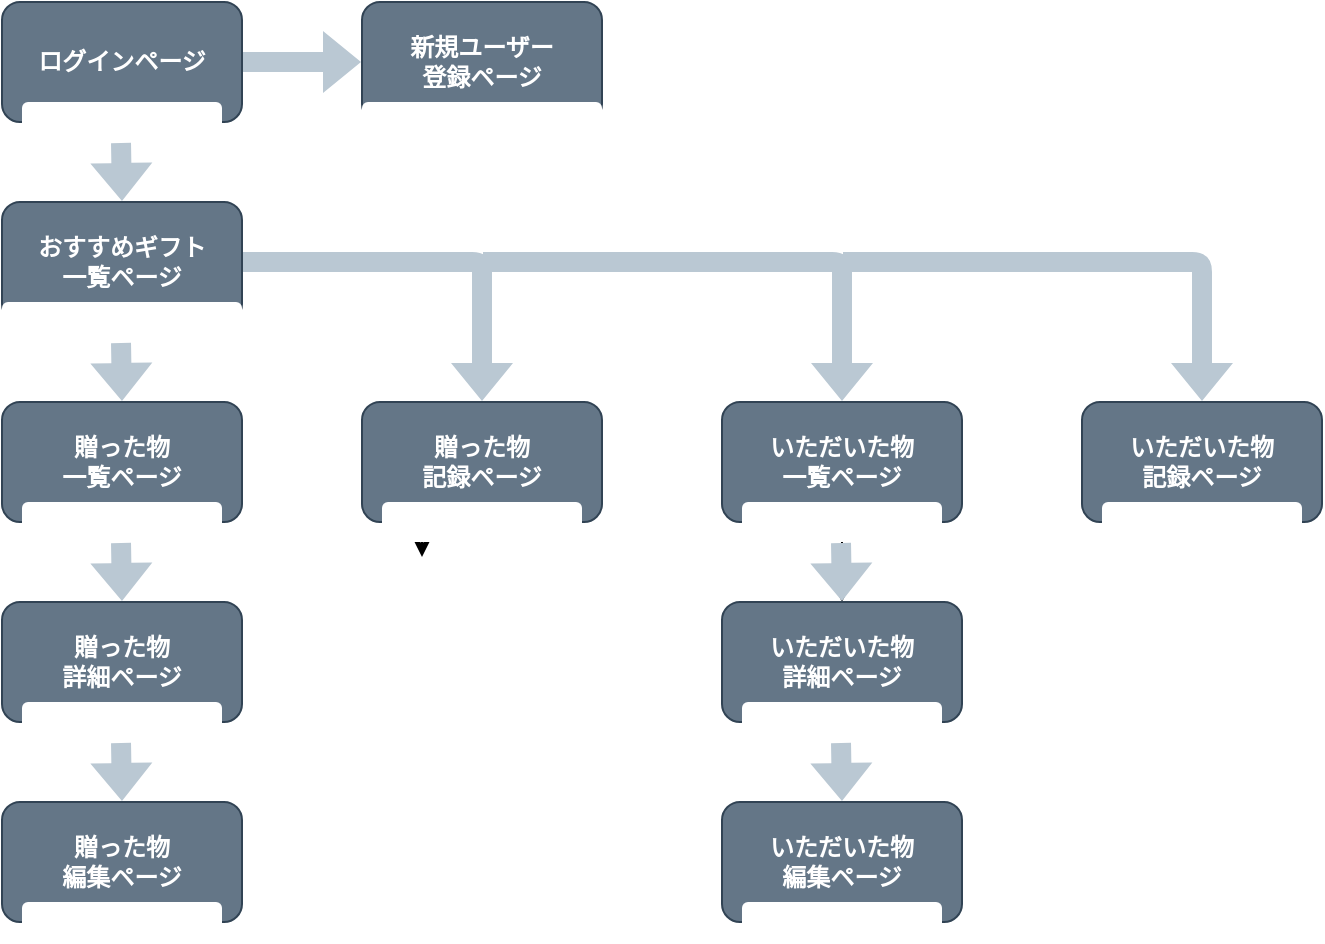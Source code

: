 <mxfile>
    <diagram id="e8t0zJhXJ4ICxmDSb4Fs" name="ページ1">
        <mxGraphModel dx="797" dy="520" grid="0" gridSize="10" guides="1" tooltips="1" connect="1" arrows="1" fold="1" page="1" pageScale="1" pageWidth="1169" pageHeight="827" background="#ffffff" math="0" shadow="0">
            <root>
                <mxCell id="0"/>
                <mxCell id="1" parent="0"/>
                <mxCell id="17" style="edgeStyle=none;html=1;exitX=1;exitY=0.5;exitDx=0;exitDy=0;fontColor=#000000;" edge="1" parent="1">
                    <mxGeometry relative="1" as="geometry">
                        <mxPoint x="230" y="290" as="sourcePoint"/>
                        <mxPoint x="230" y="297.5" as="targetPoint"/>
                    </mxGeometry>
                </mxCell>
                <mxCell id="21" value="&lt;b&gt;新規ユーザー&lt;br&gt;登録ページ&lt;br&gt;&lt;/b&gt;" style="rounded=1;whiteSpace=wrap;html=1;labelBackgroundColor=none;labelBorderColor=none;fillColor=#647687;strokeColor=#314354;fontColor=#ffffff;" vertex="1" parent="1">
                    <mxGeometry x="200" y="20" width="120" height="60" as="geometry"/>
                </mxCell>
                <mxCell id="23" value="&lt;b&gt;贈った物&lt;br&gt;編集ページ&lt;br&gt;&lt;/b&gt;" style="rounded=1;whiteSpace=wrap;html=1;labelBackgroundColor=none;labelBorderColor=none;fillColor=#647687;strokeColor=#314354;fontColor=#ffffff;" vertex="1" parent="1">
                    <mxGeometry x="20" y="420" width="120" height="60" as="geometry"/>
                </mxCell>
                <mxCell id="24" value="&lt;b&gt;いただいた物&lt;br&gt;編集ページ&lt;br&gt;&lt;/b&gt;" style="rounded=1;whiteSpace=wrap;html=1;labelBackgroundColor=none;labelBorderColor=none;fillColor=#647687;strokeColor=#314354;fontColor=#ffffff;" vertex="1" parent="1">
                    <mxGeometry x="380" y="420" width="120" height="60" as="geometry"/>
                </mxCell>
                <mxCell id="25" value="&lt;b&gt;ログインページ&lt;/b&gt;" style="rounded=1;whiteSpace=wrap;html=1;labelBackgroundColor=none;labelBorderColor=none;fillColor=#647687;strokeColor=#314354;fontColor=#ffffff;" vertex="1" parent="1">
                    <mxGeometry x="20" y="20" width="120" height="60" as="geometry"/>
                </mxCell>
                <mxCell id="26" value="&lt;b&gt;いただいた物&lt;br&gt;記録ページ&lt;br&gt;&lt;/b&gt;" style="rounded=1;whiteSpace=wrap;html=1;labelBackgroundColor=none;labelBorderColor=none;fillColor=#647687;strokeColor=#314354;fontColor=#ffffff;" vertex="1" parent="1">
                    <mxGeometry x="560" y="220" width="120" height="60" as="geometry"/>
                </mxCell>
                <mxCell id="34" value="" style="edgeStyle=none;html=1;fontColor=#000000;" edge="1" parent="1" source="27" target="30">
                    <mxGeometry relative="1" as="geometry"/>
                </mxCell>
                <mxCell id="27" value="&lt;b&gt;いただいた物&lt;br&gt;一覧ページ&lt;br&gt;&lt;/b&gt;" style="rounded=1;whiteSpace=wrap;html=1;labelBackgroundColor=none;labelBorderColor=none;fillColor=#647687;strokeColor=#314354;fontColor=#ffffff;" vertex="1" parent="1">
                    <mxGeometry x="380" y="220" width="120" height="60" as="geometry"/>
                </mxCell>
                <mxCell id="28" value="&lt;b&gt;贈った物&lt;br&gt;記録ページ&lt;br&gt;&lt;/b&gt;" style="rounded=1;whiteSpace=wrap;html=1;labelBackgroundColor=none;labelBorderColor=none;fillColor=#647687;strokeColor=#314354;fontColor=#ffffff;" vertex="1" parent="1">
                    <mxGeometry x="200" y="220" width="120" height="60" as="geometry"/>
                </mxCell>
                <mxCell id="30" value="&lt;b&gt;いただいた物&lt;br&gt;詳細ページ&lt;/b&gt;" style="rounded=1;whiteSpace=wrap;html=1;labelBackgroundColor=none;labelBorderColor=none;fillColor=#647687;strokeColor=#314354;fontColor=#ffffff;" vertex="1" parent="1">
                    <mxGeometry x="380" y="320" width="120" height="60" as="geometry"/>
                </mxCell>
                <mxCell id="31" value="&lt;b&gt;贈った物&lt;br&gt;詳細ページ&lt;br&gt;&lt;/b&gt;" style="rounded=1;whiteSpace=wrap;html=1;labelBackgroundColor=none;labelBorderColor=none;fillColor=#647687;strokeColor=#314354;fontColor=#ffffff;" vertex="1" parent="1">
                    <mxGeometry x="20" y="320" width="120" height="60" as="geometry"/>
                </mxCell>
                <mxCell id="22" value="&lt;b&gt;おすすめギフト&lt;br&gt;一覧ページ&lt;br&gt;&lt;/b&gt;" style="rounded=1;whiteSpace=wrap;html=1;labelBackgroundColor=none;labelBorderColor=none;fillColor=#647687;strokeColor=#314354;fontColor=#ffffff;" vertex="1" parent="1">
                    <mxGeometry x="20" y="120" width="120" height="60" as="geometry"/>
                </mxCell>
                <mxCell id="29" value="&lt;b&gt;贈った物&lt;br&gt;一覧ページ&lt;br&gt;&lt;/b&gt;" style="rounded=1;whiteSpace=wrap;html=1;labelBackgroundColor=none;labelBorderColor=none;fillColor=#647687;strokeColor=#314354;fontColor=#ffffff;" vertex="1" parent="1">
                    <mxGeometry x="20" y="220" width="120" height="60" as="geometry"/>
                </mxCell>
                <mxCell id="36" value="&lt;font color=&quot;#ffffff&quot;&gt;gaves#index&lt;/font&gt;" style="rounded=1;whiteSpace=wrap;html=1;labelBackgroundColor=none;labelBorderColor=none;fontColor=#000000;strokeColor=none;" vertex="1" parent="1">
                    <mxGeometry x="30" y="270" width="100" height="20" as="geometry"/>
                </mxCell>
                <mxCell id="42" value="&lt;font color=&quot;#ffffff&quot;&gt;gaves#edit&lt;/font&gt;" style="rounded=1;whiteSpace=wrap;html=1;labelBackgroundColor=none;labelBorderColor=none;fontColor=#000000;strokeColor=none;" vertex="1" parent="1">
                    <mxGeometry x="30" y="470" width="100" height="20" as="geometry"/>
                </mxCell>
                <mxCell id="43" value="&lt;font color=&quot;#ffffff&quot;&gt;gaves#show&lt;/font&gt;" style="rounded=1;whiteSpace=wrap;html=1;labelBackgroundColor=none;labelBorderColor=none;fontColor=#000000;strokeColor=none;" vertex="1" parent="1">
                    <mxGeometry x="30" y="370" width="100" height="20" as="geometry"/>
                </mxCell>
                <mxCell id="44" value="&lt;font color=&quot;#ffffff&quot;&gt;receiveds#index&lt;/font&gt;" style="rounded=1;whiteSpace=wrap;html=1;labelBackgroundColor=none;labelBorderColor=none;fontColor=#000000;strokeColor=none;" vertex="1" parent="1">
                    <mxGeometry x="390" y="270" width="100" height="20" as="geometry"/>
                </mxCell>
                <mxCell id="45" value="&lt;font color=&quot;#ffffff&quot;&gt;gaves#new&lt;br&gt;&lt;/font&gt;" style="rounded=1;whiteSpace=wrap;html=1;labelBackgroundColor=none;labelBorderColor=none;fontColor=#000000;strokeColor=none;" vertex="1" parent="1">
                    <mxGeometry x="210" y="270" width="100" height="20" as="geometry"/>
                </mxCell>
                <mxCell id="47" value="&lt;font color=&quot;#ffffff&quot;&gt;receiveds#edit&lt;/font&gt;" style="rounded=1;whiteSpace=wrap;html=1;labelBackgroundColor=none;labelBorderColor=none;fontColor=#000000;strokeColor=none;" vertex="1" parent="1">
                    <mxGeometry x="390" y="470" width="100" height="20" as="geometry"/>
                </mxCell>
                <mxCell id="48" value="&lt;font color=&quot;#ffffff&quot;&gt;receiveds#show&lt;/font&gt;" style="rounded=1;whiteSpace=wrap;html=1;labelBackgroundColor=none;labelBorderColor=none;fontColor=#000000;strokeColor=none;" vertex="1" parent="1">
                    <mxGeometry x="390" y="370" width="100" height="20" as="geometry"/>
                </mxCell>
                <mxCell id="49" value="&lt;font color=&quot;#ffffff&quot;&gt;receiveds#new&lt;/font&gt;" style="rounded=1;whiteSpace=wrap;html=1;labelBackgroundColor=none;labelBorderColor=none;fontColor=#000000;strokeColor=none;" vertex="1" parent="1">
                    <mxGeometry x="570" y="270" width="100" height="20" as="geometry"/>
                </mxCell>
                <mxCell id="50" value="&lt;font color=&quot;#ffffff&quot;&gt;devise#registrations&lt;/font&gt;" style="rounded=1;whiteSpace=wrap;html=1;labelBackgroundColor=none;labelBorderColor=none;fontColor=#000000;strokeColor=none;" vertex="1" parent="1">
                    <mxGeometry x="200" y="70" width="120" height="20" as="geometry"/>
                </mxCell>
                <mxCell id="51" value="&lt;font color=&quot;#ffffff&quot;&gt;devise#sessions&lt;/font&gt;" style="rounded=1;whiteSpace=wrap;html=1;labelBackgroundColor=none;labelBorderColor=none;fontColor=#000000;strokeColor=none;" vertex="1" parent="1">
                    <mxGeometry x="30" y="70" width="100" height="20" as="geometry"/>
                </mxCell>
                <mxCell id="52" value="&lt;font color=&quot;#ffffff&quot;&gt;recommends#index&lt;/font&gt;" style="rounded=1;whiteSpace=wrap;html=1;labelBackgroundColor=none;labelBorderColor=none;fontColor=#000000;strokeColor=none;" vertex="1" parent="1">
                    <mxGeometry x="20" y="170" width="120" height="20" as="geometry"/>
                </mxCell>
                <mxCell id="54" value="" style="shape=flexArrow;endArrow=classic;html=1;fontColor=#FFFFFF;fillColor=#bac8d3;strokeColor=none;" edge="1" parent="1">
                    <mxGeometry width="50" height="50" relative="1" as="geometry">
                        <mxPoint x="79.5" y="90" as="sourcePoint"/>
                        <mxPoint x="80" y="120" as="targetPoint"/>
                    </mxGeometry>
                </mxCell>
                <mxCell id="57" value="" style="shape=flexArrow;endArrow=classic;html=1;fontColor=#FFFFFF;fillColor=#bac8d3;strokeColor=none;" edge="1" parent="1">
                    <mxGeometry width="50" height="50" relative="1" as="geometry">
                        <mxPoint x="79.5" y="190" as="sourcePoint"/>
                        <mxPoint x="80" y="220" as="targetPoint"/>
                    </mxGeometry>
                </mxCell>
                <mxCell id="63" value="" style="shape=flexArrow;endArrow=classic;html=1;fontColor=#FFFFFF;fillColor=#bac8d3;strokeColor=none;" edge="1" parent="1">
                    <mxGeometry width="50" height="50" relative="1" as="geometry">
                        <mxPoint x="79.5" y="290" as="sourcePoint"/>
                        <mxPoint x="80" y="320" as="targetPoint"/>
                    </mxGeometry>
                </mxCell>
                <mxCell id="64" value="" style="shape=flexArrow;endArrow=classic;html=1;fontColor=#FFFFFF;fillColor=#bac8d3;strokeColor=none;" edge="1" parent="1">
                    <mxGeometry width="50" height="50" relative="1" as="geometry">
                        <mxPoint x="439.5" y="390" as="sourcePoint"/>
                        <mxPoint x="440" y="420" as="targetPoint"/>
                    </mxGeometry>
                </mxCell>
                <mxCell id="66" value="" style="shape=flexArrow;endArrow=classic;html=1;fontColor=#FFFFFF;fillColor=#bac8d3;strokeColor=none;" edge="1" parent="1">
                    <mxGeometry width="50" height="50" relative="1" as="geometry">
                        <mxPoint x="79.5" y="390" as="sourcePoint"/>
                        <mxPoint x="80" y="420" as="targetPoint"/>
                    </mxGeometry>
                </mxCell>
                <mxCell id="67" value="" style="shape=flexArrow;endArrow=classic;html=1;fontColor=#FFFFFF;fillColor=#bac8d3;strokeColor=none;" edge="1" parent="1">
                    <mxGeometry width="50" height="50" relative="1" as="geometry">
                        <mxPoint x="439.5" y="290" as="sourcePoint"/>
                        <mxPoint x="440" y="320" as="targetPoint"/>
                    </mxGeometry>
                </mxCell>
                <mxCell id="72" value="" style="shape=flexArrow;endArrow=classic;html=1;fontColor=#FFFFFF;fillColor=#bac8d3;strokeColor=none;exitX=1;exitY=0.5;exitDx=0;exitDy=0;" edge="1" parent="1" source="22">
                    <mxGeometry width="50" height="50" relative="1" as="geometry">
                        <mxPoint x="260" y="160" as="sourcePoint"/>
                        <mxPoint x="260" y="220" as="targetPoint"/>
                        <Array as="points">
                            <mxPoint x="260" y="150"/>
                        </Array>
                    </mxGeometry>
                </mxCell>
                <mxCell id="73" value="" style="shape=flexArrow;endArrow=classic;html=1;fontColor=#FFFFFF;fillColor=#bac8d3;strokeColor=none;" edge="1" parent="1">
                    <mxGeometry width="50" height="50" relative="1" as="geometry">
                        <mxPoint x="260" y="150" as="sourcePoint"/>
                        <mxPoint x="440" y="220" as="targetPoint"/>
                        <Array as="points">
                            <mxPoint x="440" y="150"/>
                        </Array>
                    </mxGeometry>
                </mxCell>
                <mxCell id="74" value="" style="shape=flexArrow;endArrow=classic;html=1;fontColor=#FFFFFF;fillColor=#bac8d3;strokeColor=none;" edge="1" parent="1">
                    <mxGeometry width="50" height="50" relative="1" as="geometry">
                        <mxPoint x="440" y="150" as="sourcePoint"/>
                        <mxPoint x="620" y="220" as="targetPoint"/>
                        <Array as="points">
                            <mxPoint x="620" y="150"/>
                        </Array>
                    </mxGeometry>
                </mxCell>
                <mxCell id="75" value="" style="shape=flexArrow;endArrow=classic;html=1;fontColor=#FFFFFF;fillColor=#bac8d3;strokeColor=none;entryX=0;entryY=0.5;entryDx=0;entryDy=0;exitX=1;exitY=0.5;exitDx=0;exitDy=0;" edge="1" parent="1" source="25" target="21">
                    <mxGeometry width="50" height="50" relative="1" as="geometry">
                        <mxPoint x="160" y="50" as="sourcePoint"/>
                        <mxPoint x="160.5" y="80" as="targetPoint"/>
                    </mxGeometry>
                </mxCell>
            </root>
        </mxGraphModel>
    </diagram>
</mxfile>
